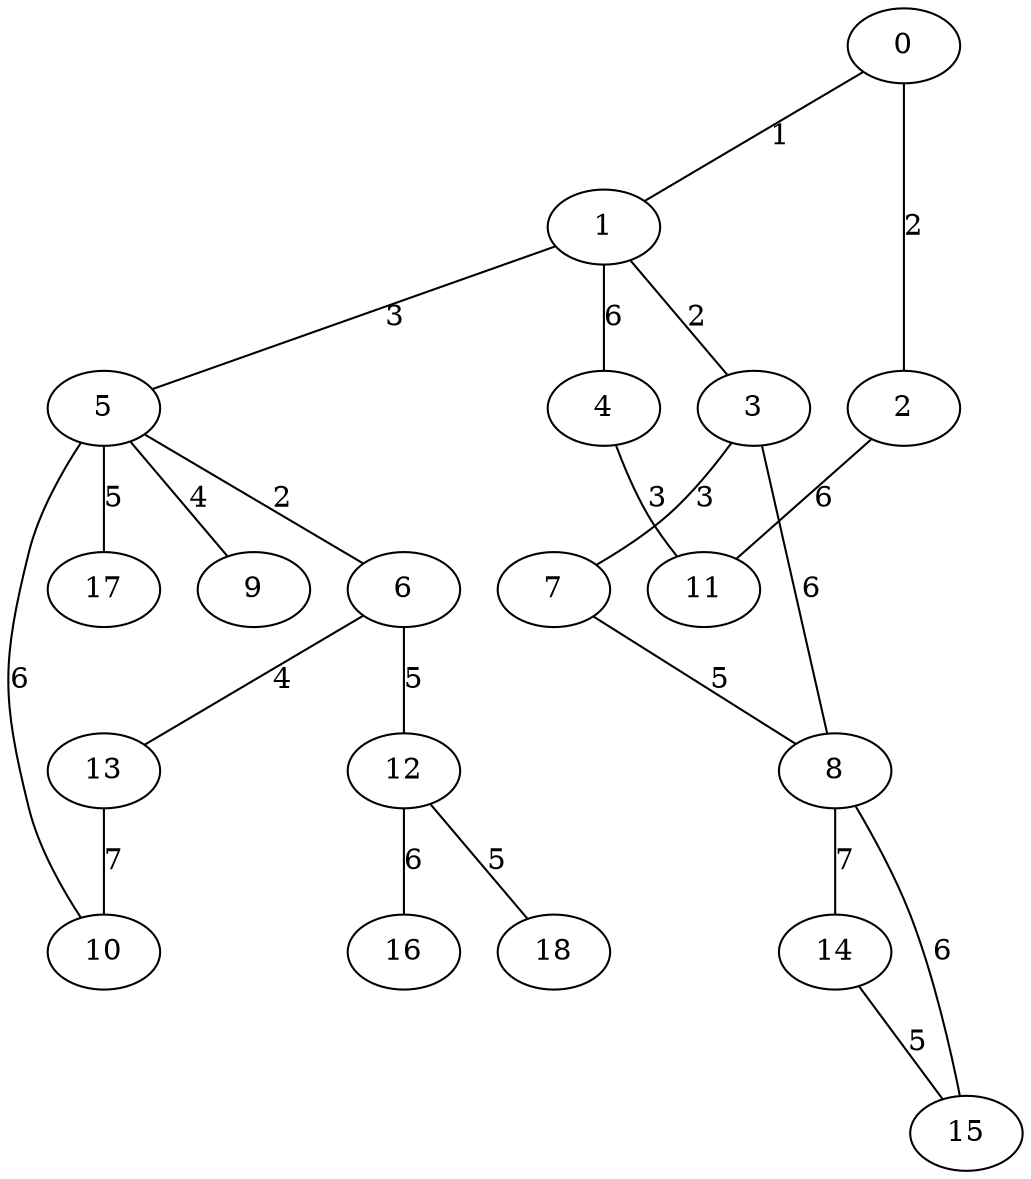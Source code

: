 graph g {
  0 [ habit = 9, size = 282, x = 3, y = 3 ]
  1 [ habit = 3, size = 120, x = 4, y = 4 ]
  2 [ habit = 3, size = 347, x = 2, y = 1 ]
  3 [ habit = 8, size = 338, x = 3, y = 6 ]
  4 [ habit = 6, size = 438, x = 2, y = 3 ]
  5 [ habit = 4, size = 68, x = 5, y = 3 ]
  6 [ base = 1, habit = 4, size = 118, x = 7, y = 4 ]
  7 [ base = 2, habit = 6, size = 440, x = 2, y = 6 ]
  8 [ habit = 7, size = 470, x = 3, y = 8 ]
  9 [ habit = 1, size = 452, x = 5, y = 2 ]
  10 [ habit = 4, size = 149, x = 7, y = 2 ]
  11 [ habit = 4, size = 142, x = 1, y = 2 ]
  12 [ habit = 6, size = 405, x = 8, y = 5 ]
  13 [ habit = 10, size = 437, x = 8, y = 3 ]
  14 [ habit = 1, size = 479, x = 3, y = 10 ]
  15 [ habit = 2, size = 181, x = 1, y = 9 ]
  16 [ habit = 2, size = 390, x = 10, y = 5 ]
  17 [ habit = 10, size = 208, x = 6, y = 1 ]
  18 [ habit = 12, size = 368, x = 9, y = 7 ]

  0 -- 1 [ label = 1, weight = 1 ]
  0 -- 2 [ label = 2, weight = 2 ]
  1 -- 3 [ label = 2, weight = 2 ]
  1 -- 4 [ label = 6, weight = 6 ]
  1 -- 5 [ label = 3, weight = 3 ]
  2 -- 11 [ label = 6, weight = 6 ]
  3 -- 8 [ label = 6, weight = 6 ]
  3 -- 7 [ label = 3, weight = 3 ]
  4 -- 11 [ label = 3, weight = 3 ]
  5 -- 17 [ label = 5, weight = 5 ]
  5 -- 6 [ label = 2, weight = 2 ]
  5 -- 9 [ label = 4, weight = 4 ]
  5 -- 10 [ label = 6, weight = 6 ]
  6 -- 12 [ label = 5, weight = 5 ]
  6 -- 13 [ label = 4, weight = 4 ]
  7 -- 8 [ label = 5, weight = 5 ]
  8 -- 14 [ label = 7, weight = 7 ]
  12 -- 16 [ label = 6, weight = 6 ]
  12 -- 18 [ label = 5, weight = 5 ]
  13 -- 10 [ label = 7, weight = 7 ]
  14 -- 15 [ label = 5, weight = 5 ]
  15 -- 8 [ label = 6, weight = 6 ]
}
